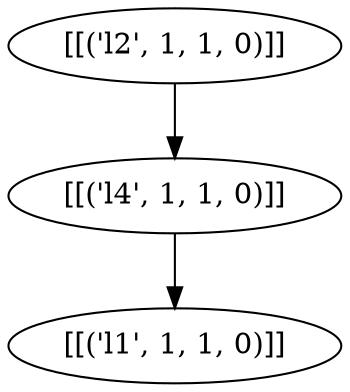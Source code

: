 strict digraph "" {
	node [label="\N"];
	"('l0', 2)"	[label="[[('l1', 1, 1, 0)]]"];
	"('l100', 1)"	[label="[[('l2', 1, 1, 0)]]"];
	"('l100', 2)"	[label="[[('l4', 1, 1, 0)]]"];
	"('l100', 1)" -> "('l100', 2)";
	"('l100', 2)" -> "('l0', 2)";
}
